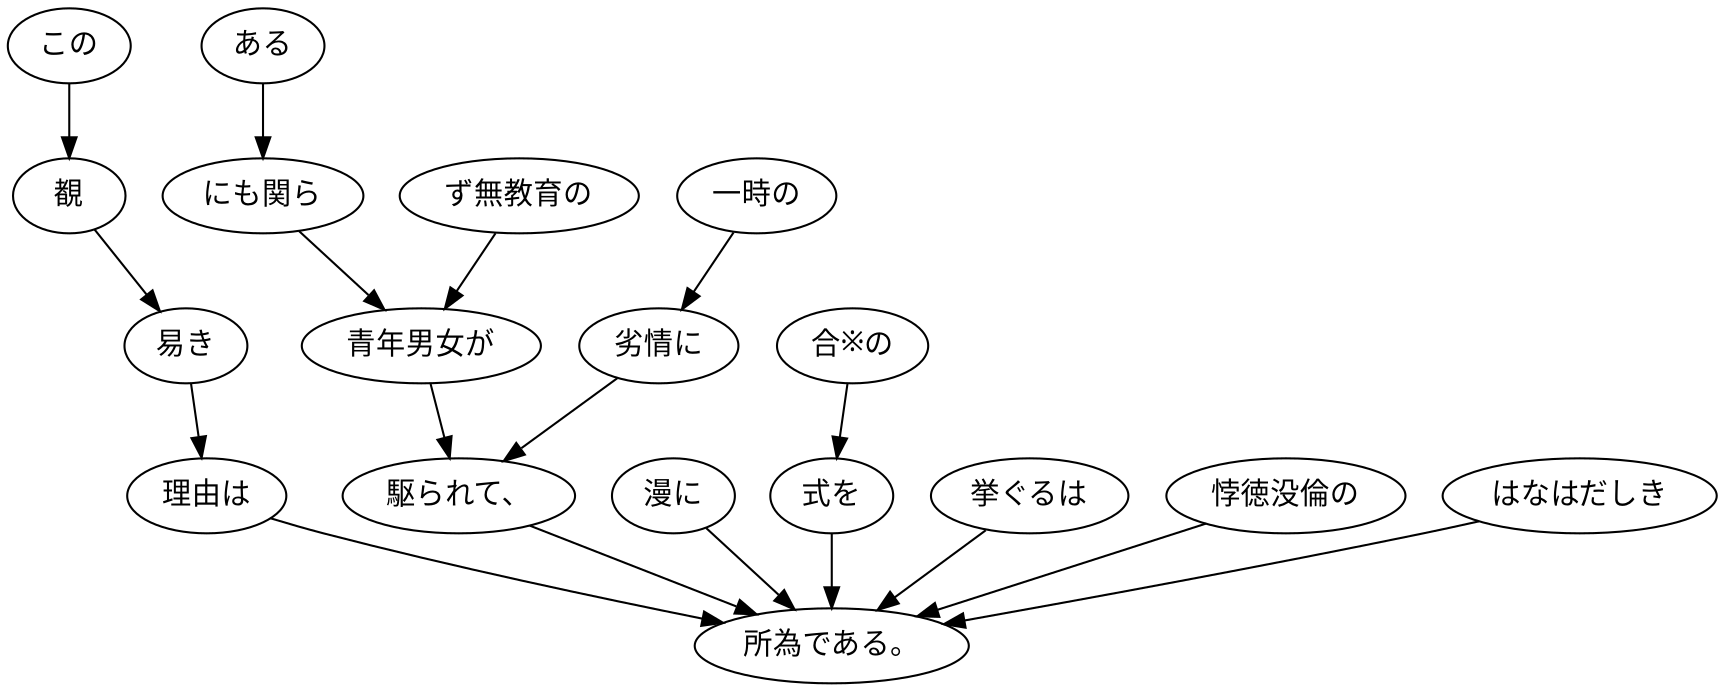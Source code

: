 digraph graph8796 {
	node0 [label="この"];
	node1 [label="覩"];
	node2 [label="易き"];
	node3 [label="理由は"];
	node4 [label="ある"];
	node5 [label="にも関ら"];
	node6 [label="ず無教育の"];
	node7 [label="青年男女が"];
	node8 [label="一時の"];
	node9 [label="劣情に"];
	node10 [label="駆られて、"];
	node11 [label="漫に"];
	node12 [label="合※の"];
	node13 [label="式を"];
	node14 [label="挙ぐるは"];
	node15 [label="悖徳没倫の"];
	node16 [label="はなはだしき"];
	node17 [label="所為である。"];
	node0 -> node1;
	node1 -> node2;
	node2 -> node3;
	node3 -> node17;
	node4 -> node5;
	node5 -> node7;
	node6 -> node7;
	node7 -> node10;
	node8 -> node9;
	node9 -> node10;
	node10 -> node17;
	node11 -> node17;
	node12 -> node13;
	node13 -> node17;
	node14 -> node17;
	node15 -> node17;
	node16 -> node17;
}
